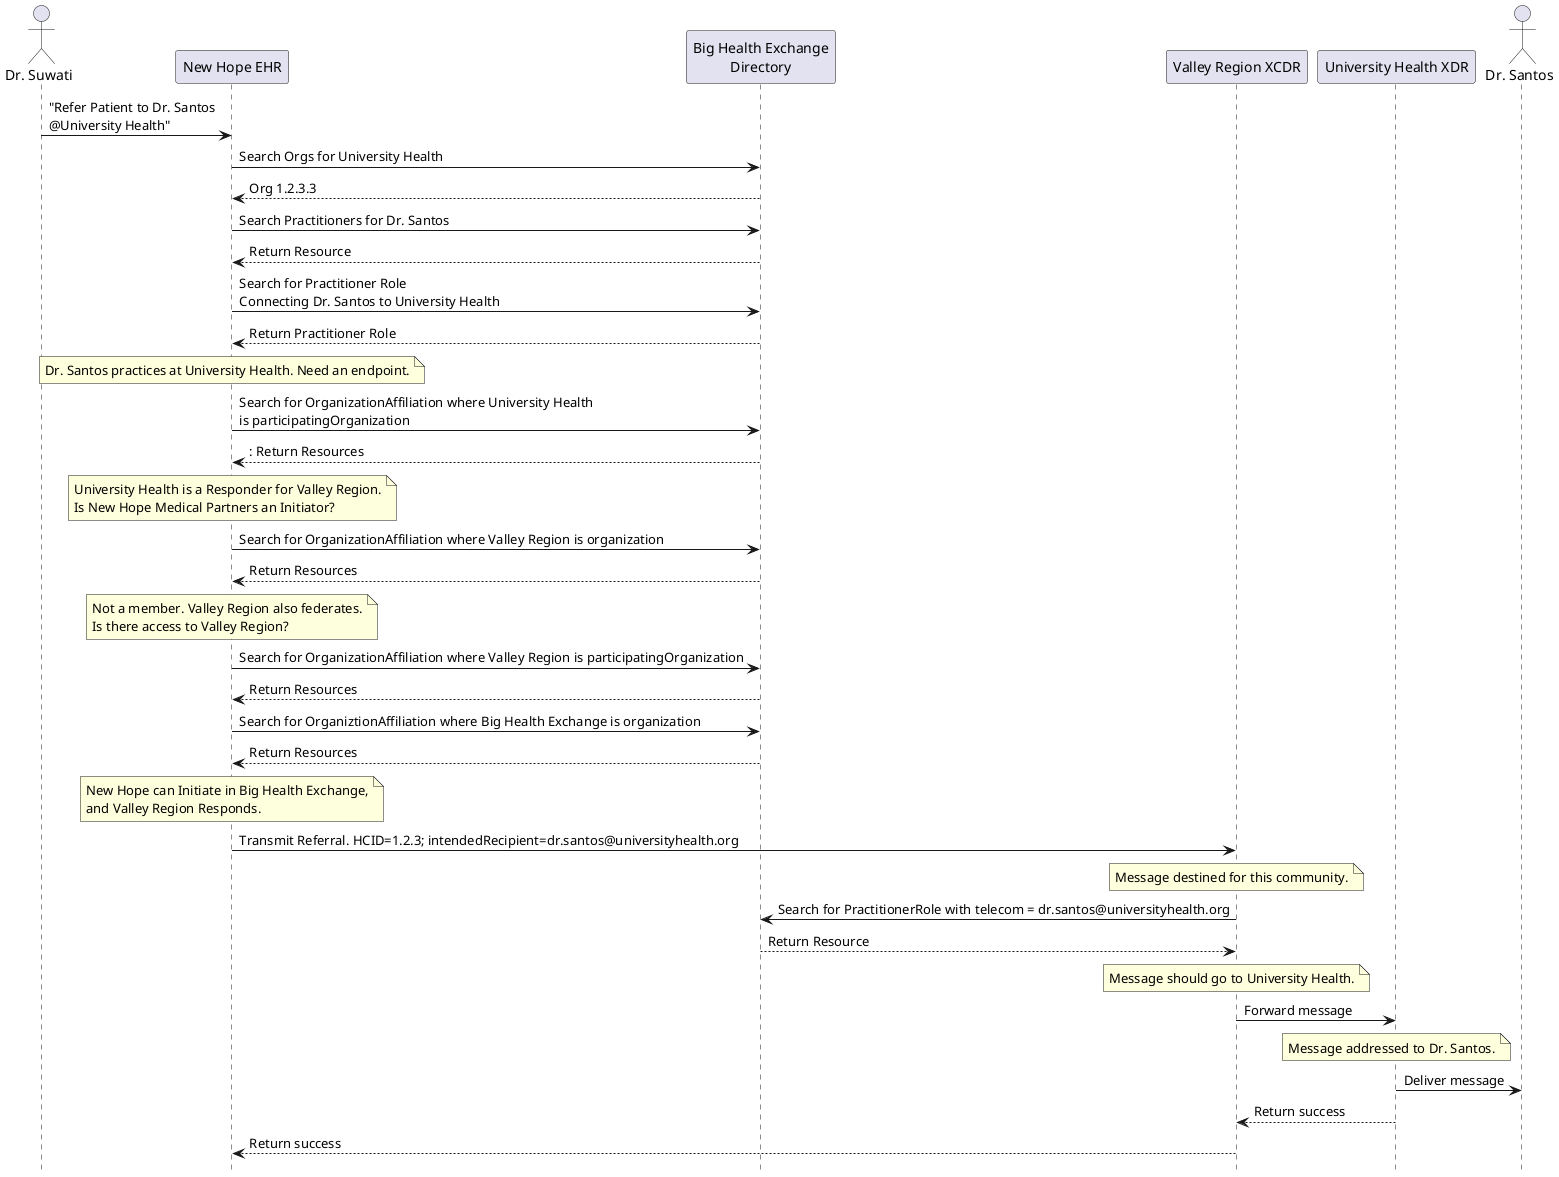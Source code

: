 @startuml push-sequence
hide footbox

actor "Dr. Suwati" as actor1
participant "New Hope EHR" as ehr
participant "Big Health Exchange\nDirectory" as dir
participant "Valley Region XCDR" as xcdr
participant "University Health XDR" as xdr
actor "Dr. Santos" as actor2

actor1 -> ehr: "Refer Patient to Dr. Santos\n@University Health"
ehr -> dir: Search Orgs for University Health
dir --> ehr: Org 1.2.3.3
ehr -> dir : Search Practitioners for Dr. Santos
dir --> ehr : Return Resource
ehr -> dir : Search for Practitioner Role\nConnecting Dr. Santos to University Health
dir --> ehr : Return Practitioner Role

note over ehr : Dr. Santos practices at University Health. Need an endpoint.

ehr -> dir: Search for OrganizationAffiliation where University Health\nis participatingOrganization
dir --> ehr: : Return Resources

note over ehr : University Health is a Responder for Valley Region.\nIs New Hope Medical Partners an Initiator?

ehr -> dir : Search for OrganizationAffiliation where Valley Region is organization
dir --> ehr : Return Resources

note over ehr : Not a member. Valley Region also federates.\nIs there access to Valley Region?

ehr -> dir : Search for OrganizationAffiliation where Valley Region is participatingOrganization
dir --> ehr : Return Resources
ehr -> dir : Search for OrganiztionAffiliation where Big Health Exchange is organization
dir --> ehr : Return Resources

note over ehr : New Hope can Initiate in Big Health Exchange,\nand Valley Region Responds. 

ehr -> xcdr : Transmit Referral. HCID=1.2.3; intendedRecipient=dr.santos@universityhealth.org

note over xcdr : Message destined for this community.

xcdr -> dir : Search for PractitionerRole with telecom = dr.santos@universityhealth.org
dir --> xcdr : Return Resource

note over xcdr : Message should go to University Health.

xcdr -> xdr : Forward message

note over xdr : Message addressed to Dr. Santos.

xdr -> actor2 : Deliver message

xdr --> xcdr : Return success
xcdr --> ehr : Return success

@enduml